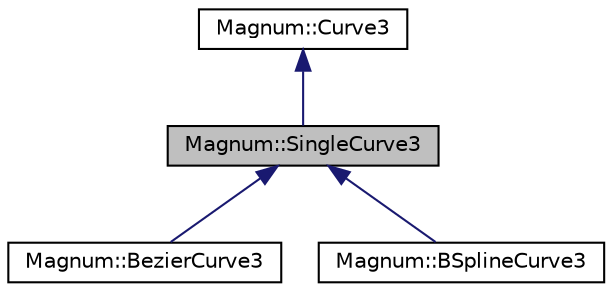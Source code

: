 digraph "Magnum::SingleCurve3"
{
  edge [fontname="Helvetica",fontsize="10",labelfontname="Helvetica",labelfontsize="10"];
  node [fontname="Helvetica",fontsize="10",shape=record];
  Node1 [label="Magnum::SingleCurve3",height=0.2,width=0.4,color="black", fillcolor="grey75", style="filled", fontcolor="black"];
  Node2 -> Node1 [dir="back",color="midnightblue",fontsize="10",style="solid",fontname="Helvetica"];
  Node2 [label="Magnum::Curve3",height=0.2,width=0.4,color="black", fillcolor="white", style="filled",URL="$class_magnum_1_1_curve3.html"];
  Node1 -> Node3 [dir="back",color="midnightblue",fontsize="10",style="solid",fontname="Helvetica"];
  Node3 [label="Magnum::BezierCurve3",height=0.2,width=0.4,color="black", fillcolor="white", style="filled",URL="$class_magnum_1_1_bezier_curve3.html"];
  Node1 -> Node4 [dir="back",color="midnightblue",fontsize="10",style="solid",fontname="Helvetica"];
  Node4 [label="Magnum::BSplineCurve3",height=0.2,width=0.4,color="black", fillcolor="white", style="filled",URL="$class_magnum_1_1_b_spline_curve3.html"];
}
